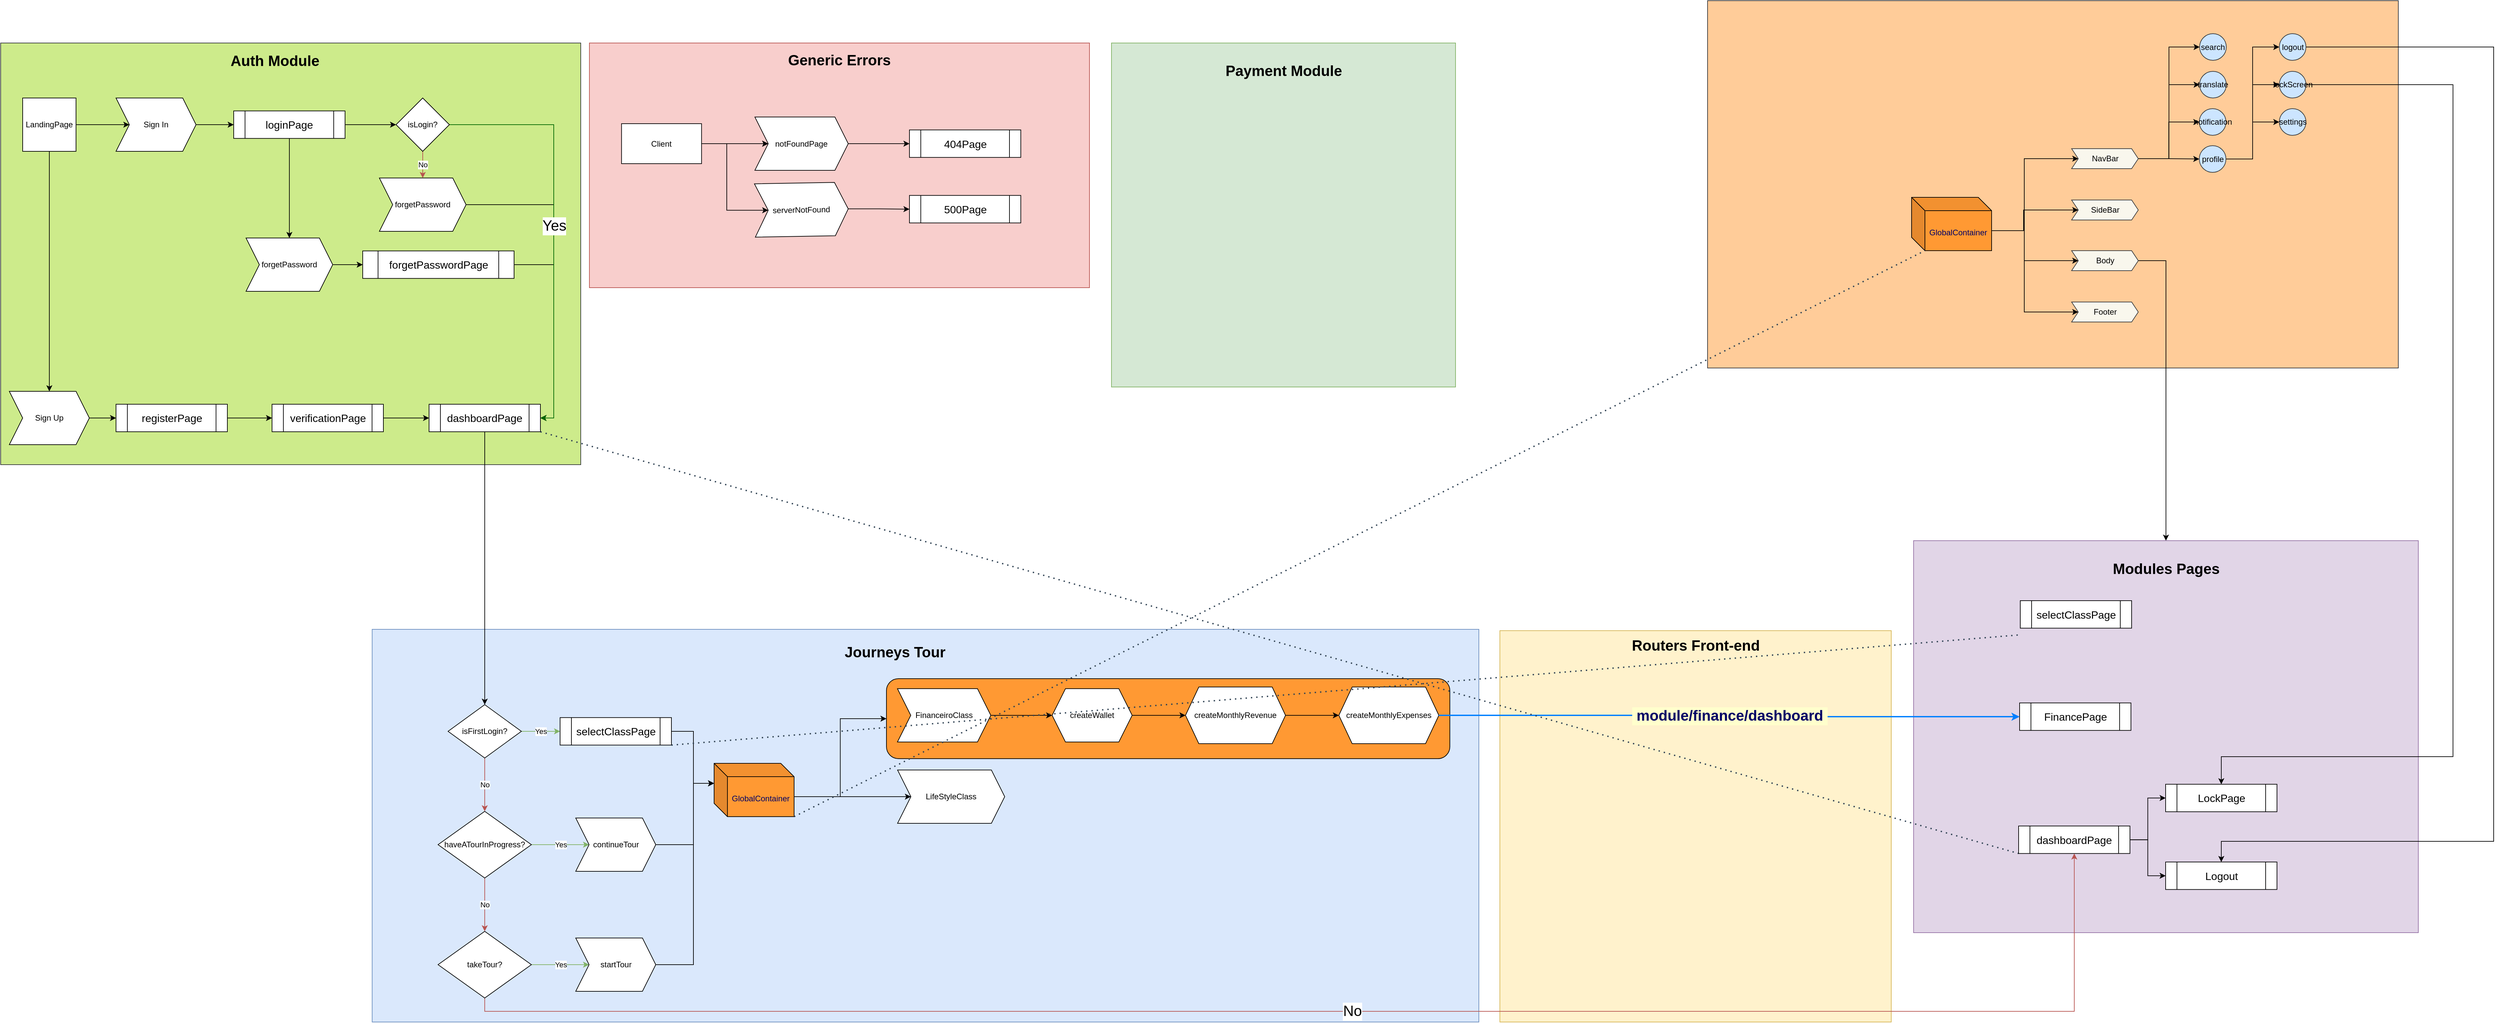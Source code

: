 <mxfile version="18.0.0" type="github">
  <diagram id="iAbyK8pKXisrJIql5Mq7" name="Page-1">
    <mxGraphModel dx="829" dy="1251" grid="0" gridSize="10" guides="1" tooltips="1" connect="1" arrows="1" fold="1" page="0" pageScale="1" pageWidth="827" pageHeight="1169" math="0" shadow="0">
      <root>
        <mxCell id="0" />
        <mxCell id="1" parent="0" />
        <mxCell id="l1szmI_GFWI639Pi0zfL-167" value="" style="rounded=0;whiteSpace=wrap;html=1;fontSize=12;fillColor=#ffcc99;strokeColor=#36393d;" vertex="1" parent="1">
          <mxGeometry x="2567" y="-106" width="1036" height="551" as="geometry" />
        </mxCell>
        <mxCell id="l1szmI_GFWI639Pi0zfL-116" value="" style="whiteSpace=wrap;html=1;fontSize=22;fillColor=#e1d5e7;strokeColor=#9673a6;" vertex="1" parent="1">
          <mxGeometry x="2876" y="704" width="757" height="588" as="geometry" />
        </mxCell>
        <mxCell id="l1szmI_GFWI639Pi0zfL-126" value="" style="group" vertex="1" connectable="0" parent="1">
          <mxGeometry x="890.0" y="-42.5" width="750.0" height="367" as="geometry" />
        </mxCell>
        <mxCell id="l1szmI_GFWI639Pi0zfL-72" value="" style="whiteSpace=wrap;html=1;fontSize=22;fillColor=#f8cecc;strokeColor=#b85450;" vertex="1" parent="l1szmI_GFWI639Pi0zfL-126">
          <mxGeometry width="750" height="367" as="geometry" />
        </mxCell>
        <mxCell id="l1szmI_GFWI639Pi0zfL-74" value="Generic Errors" style="text;html=1;strokeColor=none;fillColor=none;align=center;verticalAlign=middle;whiteSpace=wrap;rounded=0;fontSize=22;fontStyle=1" vertex="1" parent="l1szmI_GFWI639Pi0zfL-126">
          <mxGeometry x="168.179" y="11" width="413.641" height="30" as="geometry" />
        </mxCell>
        <mxCell id="l1szmI_GFWI639Pi0zfL-124" value="" style="group" vertex="1" connectable="0" parent="1">
          <mxGeometry x="2864" y="839" width="482" height="502" as="geometry" />
        </mxCell>
        <mxCell id="l1szmI_GFWI639Pi0zfL-76" value="FinancePage" style="shape=process;whiteSpace=wrap;html=1;backgroundOutline=1;fontSize=16;" vertex="1" parent="l1szmI_GFWI639Pi0zfL-124">
          <mxGeometry x="171" y="108.38" width="167" height="41.25" as="geometry" />
        </mxCell>
        <mxCell id="l1szmI_GFWI639Pi0zfL-123" value="" style="group" vertex="1" connectable="0" parent="1">
          <mxGeometry x="2270" y="839" width="587" height="587" as="geometry" />
        </mxCell>
        <mxCell id="l1szmI_GFWI639Pi0zfL-120" value="" style="whiteSpace=wrap;html=1;aspect=fixed;fontSize=22;fillColor=#fff2cc;strokeColor=#d6b656;" vertex="1" parent="l1szmI_GFWI639Pi0zfL-123">
          <mxGeometry x="-14.5" width="587" height="587" as="geometry" />
        </mxCell>
        <mxCell id="l1szmI_GFWI639Pi0zfL-121" value="Routers Front-end" style="text;html=1;strokeColor=none;fillColor=none;align=center;verticalAlign=middle;whiteSpace=wrap;rounded=0;fontSize=22;fontStyle=1" vertex="1" parent="l1szmI_GFWI639Pi0zfL-123">
          <mxGeometry x="168.75" y="7.63" width="220.5" height="30.37" as="geometry" />
        </mxCell>
        <mxCell id="l1szmI_GFWI639Pi0zfL-118" value="" style="group" vertex="1" connectable="0" parent="1">
          <mxGeometry x="1145" y="837" width="1079" height="589" as="geometry" />
        </mxCell>
        <mxCell id="l1szmI_GFWI639Pi0zfL-63" value="" style="whiteSpace=wrap;html=1;fillColor=#dae8fc;strokeColor=#6c8ebf;" vertex="1" parent="l1szmI_GFWI639Pi0zfL-118">
          <mxGeometry x="-580.823" width="1659.823" height="589" as="geometry" />
        </mxCell>
        <mxCell id="l1szmI_GFWI639Pi0zfL-64" value="Journeys Tour" style="text;html=1;strokeColor=none;fillColor=none;align=center;verticalAlign=middle;whiteSpace=wrap;rounded=0;fontSize=22;fontStyle=1" vertex="1" parent="l1szmI_GFWI639Pi0zfL-118">
          <mxGeometry x="-41.926" y="20" width="491.0" height="30" as="geometry" />
        </mxCell>
        <mxCell id="l1szmI_GFWI639Pi0zfL-42" value="LifeStyleClass" style="shape=step;perimeter=stepPerimeter;whiteSpace=wrap;html=1;fixedSize=1;" vertex="1" parent="l1szmI_GFWI639Pi0zfL-118">
          <mxGeometry x="207.166" y="211.01" width="160.702" height="80" as="geometry" />
        </mxCell>
        <mxCell id="l1szmI_GFWI639Pi0zfL-132" style="edgeStyle=orthogonalEdgeStyle;rounded=0;orthogonalLoop=1;jettySize=auto;html=1;exitX=0;exitY=0;exitDx=120.0;exitDy=50;exitPerimeter=0;entryX=0;entryY=0.5;entryDx=0;entryDy=0;labelBackgroundColor=#FFFFCC;fontSize=22;fontColor=#000066;strokeColor=#000000;strokeWidth=1;" edge="1" parent="l1szmI_GFWI639Pi0zfL-118" source="l1szmI_GFWI639Pi0zfL-131" target="l1szmI_GFWI639Pi0zfL-42">
          <mxGeometry relative="1" as="geometry" />
        </mxCell>
        <mxCell id="l1szmI_GFWI639Pi0zfL-131" value="&lt;font style=&quot;font-size: 12px;&quot;&gt;GlobalContainer&lt;/font&gt;" style="shape=cube;whiteSpace=wrap;html=1;boundedLbl=1;backgroundOutline=1;darkOpacity=0.05;darkOpacity2=0.1;fontSize=22;fontColor=#000066;fillColor=#FF9933;" vertex="1" parent="l1szmI_GFWI639Pi0zfL-118">
          <mxGeometry x="-68" y="201" width="120" height="80" as="geometry" />
        </mxCell>
        <mxCell id="l1szmI_GFWI639Pi0zfL-105" value="" style="group" vertex="1" connectable="0" parent="1">
          <mxGeometry x="7" y="-42.5" width="870" height="632.5" as="geometry" />
        </mxCell>
        <mxCell id="l1szmI_GFWI639Pi0zfL-66" value="" style="whiteSpace=wrap;html=1;fontSize=22;fillColor=#cdeb8b;strokeColor=#36393d;" vertex="1" parent="l1szmI_GFWI639Pi0zfL-105">
          <mxGeometry width="870" height="632.5" as="geometry" />
        </mxCell>
        <mxCell id="l1szmI_GFWI639Pi0zfL-67" value="Auth Module" style="text;html=1;strokeColor=none;fillColor=none;align=center;verticalAlign=middle;whiteSpace=wrap;rounded=0;fontSize=22;fontStyle=1" vertex="1" parent="l1szmI_GFWI639Pi0zfL-105">
          <mxGeometry x="203.923" y="12.55" width="415.155" height="30.119" as="geometry" />
        </mxCell>
        <mxCell id="l1szmI_GFWI639Pi0zfL-78" value="dashboardPage" style="shape=process;whiteSpace=wrap;html=1;backgroundOutline=1;fontSize=16;" vertex="1" parent="1">
          <mxGeometry x="649.5" y="499.37" width="167" height="41.25" as="geometry" />
        </mxCell>
        <mxCell id="l1szmI_GFWI639Pi0zfL-95" style="edgeStyle=orthogonalEdgeStyle;rounded=0;orthogonalLoop=1;jettySize=auto;html=1;exitX=1;exitY=0.5;exitDx=0;exitDy=0;entryX=0;entryY=0.5;entryDx=0;entryDy=0;fontSize=22;strokeWidth=1;" edge="1" parent="1" source="l1szmI_GFWI639Pi0zfL-88" target="l1szmI_GFWI639Pi0zfL-89">
          <mxGeometry relative="1" as="geometry" />
        </mxCell>
        <mxCell id="l1szmI_GFWI639Pi0zfL-88" value="registerPage" style="shape=process;whiteSpace=wrap;html=1;backgroundOutline=1;fontSize=16;" vertex="1" parent="1">
          <mxGeometry x="180" y="499.37" width="167" height="41.25" as="geometry" />
        </mxCell>
        <mxCell id="l1szmI_GFWI639Pi0zfL-96" style="edgeStyle=orthogonalEdgeStyle;rounded=0;orthogonalLoop=1;jettySize=auto;html=1;exitX=1;exitY=0.5;exitDx=0;exitDy=0;entryX=0;entryY=0.5;entryDx=0;entryDy=0;fontSize=22;strokeWidth=1;" edge="1" parent="1" source="l1szmI_GFWI639Pi0zfL-89" target="l1szmI_GFWI639Pi0zfL-78">
          <mxGeometry relative="1" as="geometry" />
        </mxCell>
        <mxCell id="l1szmI_GFWI639Pi0zfL-89" value="verificationPage" style="shape=process;whiteSpace=wrap;html=1;backgroundOutline=1;fontSize=16;" vertex="1" parent="1">
          <mxGeometry x="414" y="499.37" width="167" height="41.25" as="geometry" />
        </mxCell>
        <mxCell id="l1szmI_GFWI639Pi0zfL-90" value="loginPage" style="shape=process;whiteSpace=wrap;html=1;backgroundOutline=1;fontSize=16;" vertex="1" parent="1">
          <mxGeometry x="356.5" y="59.38" width="167" height="41.25" as="geometry" />
        </mxCell>
        <mxCell id="l1szmI_GFWI639Pi0zfL-99" style="edgeStyle=orthogonalEdgeStyle;rounded=0;orthogonalLoop=1;jettySize=auto;html=1;exitX=1;exitY=0.5;exitDx=0;exitDy=0;entryX=1;entryY=0.5;entryDx=0;entryDy=0;fontSize=22;strokeWidth=1;" edge="1" parent="1" source="l1szmI_GFWI639Pi0zfL-91" target="l1szmI_GFWI639Pi0zfL-78">
          <mxGeometry relative="1" as="geometry" />
        </mxCell>
        <mxCell id="l1szmI_GFWI639Pi0zfL-91" value="forgetPasswordPage" style="shape=process;whiteSpace=wrap;html=1;backgroundOutline=1;fontSize=16;" vertex="1" parent="1">
          <mxGeometry x="550" y="269.38" width="227" height="41.25" as="geometry" />
        </mxCell>
        <mxCell id="l1szmI_GFWI639Pi0zfL-22" value="&lt;span style=&quot;&quot;&gt;forgetPassword&lt;/span&gt;" style="shape=step;perimeter=stepPerimeter;whiteSpace=wrap;html=1;fixedSize=1;" vertex="1" parent="1">
          <mxGeometry x="575" y="160" width="130" height="80" as="geometry" />
        </mxCell>
        <mxCell id="l1szmI_GFWI639Pi0zfL-82" style="edgeStyle=orthogonalEdgeStyle;rounded=0;orthogonalLoop=1;jettySize=auto;html=1;exitX=1;exitY=0.5;exitDx=0;exitDy=0;entryX=1;entryY=0.5;entryDx=0;entryDy=0;fontSize=22;strokeWidth=1;" edge="1" parent="1" source="l1szmI_GFWI639Pi0zfL-22" target="l1szmI_GFWI639Pi0zfL-78">
          <mxGeometry relative="1" as="geometry" />
        </mxCell>
        <mxCell id="l1szmI_GFWI639Pi0zfL-3" value="" style="edgeStyle=orthogonalEdgeStyle;rounded=0;orthogonalLoop=1;jettySize=auto;html=1;" edge="1" parent="1" source="l1szmI_GFWI639Pi0zfL-1" target="l1szmI_GFWI639Pi0zfL-2">
          <mxGeometry relative="1" as="geometry" />
        </mxCell>
        <mxCell id="l1szmI_GFWI639Pi0zfL-5" value="" style="edgeStyle=orthogonalEdgeStyle;rounded=0;orthogonalLoop=1;jettySize=auto;html=1;" edge="1" parent="1" source="l1szmI_GFWI639Pi0zfL-1" target="l1szmI_GFWI639Pi0zfL-4">
          <mxGeometry relative="1" as="geometry" />
        </mxCell>
        <mxCell id="l1szmI_GFWI639Pi0zfL-1" value="LandingPage" style="whiteSpace=wrap;html=1;aspect=fixed;" vertex="1" parent="1">
          <mxGeometry x="40" y="40" width="80" height="80" as="geometry" />
        </mxCell>
        <mxCell id="l1szmI_GFWI639Pi0zfL-100" style="edgeStyle=orthogonalEdgeStyle;rounded=0;orthogonalLoop=1;jettySize=auto;html=1;exitX=1;exitY=0.5;exitDx=0;exitDy=0;fontSize=22;strokeWidth=1;" edge="1" parent="1" source="l1szmI_GFWI639Pi0zfL-2" target="l1szmI_GFWI639Pi0zfL-90">
          <mxGeometry relative="1" as="geometry" />
        </mxCell>
        <mxCell id="l1szmI_GFWI639Pi0zfL-2" value="Sign In" style="shape=step;perimeter=stepPerimeter;whiteSpace=wrap;html=1;fixedSize=1;" vertex="1" parent="1">
          <mxGeometry x="180" y="40" width="120" height="80" as="geometry" />
        </mxCell>
        <mxCell id="l1szmI_GFWI639Pi0zfL-7" value="" style="edgeStyle=orthogonalEdgeStyle;rounded=0;orthogonalLoop=1;jettySize=auto;html=1;" edge="1" parent="1" source="l1szmI_GFWI639Pi0zfL-4" target="l1szmI_GFWI639Pi0zfL-88">
          <mxGeometry relative="1" as="geometry">
            <mxPoint x="220" y="520" as="targetPoint" />
          </mxGeometry>
        </mxCell>
        <mxCell id="l1szmI_GFWI639Pi0zfL-4" value="Sign Up" style="shape=step;perimeter=stepPerimeter;whiteSpace=wrap;html=1;fixedSize=1;" vertex="1" parent="1">
          <mxGeometry x="20" y="480" width="120" height="80" as="geometry" />
        </mxCell>
        <mxCell id="l1szmI_GFWI639Pi0zfL-23" value="No" style="edgeStyle=orthogonalEdgeStyle;rounded=0;orthogonalLoop=1;jettySize=auto;html=1;fillColor=#f8cecc;strokeColor=#b85450;" edge="1" parent="1" source="l1szmI_GFWI639Pi0zfL-15" target="l1szmI_GFWI639Pi0zfL-22">
          <mxGeometry relative="1" as="geometry" />
        </mxCell>
        <mxCell id="l1szmI_GFWI639Pi0zfL-83" value="Yes" style="edgeStyle=orthogonalEdgeStyle;rounded=0;orthogonalLoop=1;jettySize=auto;html=1;exitX=1;exitY=0.5;exitDx=0;exitDy=0;entryX=1;entryY=0.5;entryDx=0;entryDy=0;fontSize=22;strokeWidth=1;fillColor=#d5e8d4;strokeColor=#006600;" edge="1" parent="1" source="l1szmI_GFWI639Pi0zfL-15" target="l1szmI_GFWI639Pi0zfL-78">
          <mxGeometry relative="1" as="geometry" />
        </mxCell>
        <mxCell id="l1szmI_GFWI639Pi0zfL-15" value="isLogin?" style="rhombus;whiteSpace=wrap;html=1;" vertex="1" parent="1">
          <mxGeometry x="600" y="40" width="80" height="80" as="geometry" />
        </mxCell>
        <mxCell id="l1szmI_GFWI639Pi0zfL-98" style="edgeStyle=orthogonalEdgeStyle;rounded=0;orthogonalLoop=1;jettySize=auto;html=1;exitX=1;exitY=0.5;exitDx=0;exitDy=0;entryX=0;entryY=0.5;entryDx=0;entryDy=0;fontSize=22;strokeWidth=1;" edge="1" parent="1" source="l1szmI_GFWI639Pi0zfL-18" target="l1szmI_GFWI639Pi0zfL-91">
          <mxGeometry relative="1" as="geometry" />
        </mxCell>
        <mxCell id="l1szmI_GFWI639Pi0zfL-18" value="forgetPassword" style="shape=step;perimeter=stepPerimeter;whiteSpace=wrap;html=1;fixedSize=1;" vertex="1" parent="1">
          <mxGeometry x="375" y="250" width="130" height="80" as="geometry" />
        </mxCell>
        <mxCell id="l1szmI_GFWI639Pi0zfL-29" value="Yes" style="edgeStyle=orthogonalEdgeStyle;rounded=0;orthogonalLoop=1;jettySize=auto;html=1;entryX=0;entryY=0.5;entryDx=0;entryDy=0;fillColor=#d5e8d4;strokeColor=#82b366;" edge="1" parent="1" source="l1szmI_GFWI639Pi0zfL-26" target="l1szmI_GFWI639Pi0zfL-93">
          <mxGeometry relative="1" as="geometry">
            <mxPoint x="863" y="990" as="targetPoint" />
          </mxGeometry>
        </mxCell>
        <mxCell id="l1szmI_GFWI639Pi0zfL-31" value="No" style="edgeStyle=orthogonalEdgeStyle;rounded=0;orthogonalLoop=1;jettySize=auto;html=1;fillColor=#f8cecc;strokeColor=#b85450;" edge="1" parent="1" source="l1szmI_GFWI639Pi0zfL-26" target="l1szmI_GFWI639Pi0zfL-30">
          <mxGeometry relative="1" as="geometry" />
        </mxCell>
        <mxCell id="l1szmI_GFWI639Pi0zfL-26" value="isFirstLogin?" style="rhombus;whiteSpace=wrap;html=1;" vertex="1" parent="1">
          <mxGeometry x="678" y="950" width="110" height="80" as="geometry" />
        </mxCell>
        <mxCell id="l1szmI_GFWI639Pi0zfL-33" value="Yes" style="edgeStyle=orthogonalEdgeStyle;rounded=0;orthogonalLoop=1;jettySize=auto;html=1;fillColor=#d5e8d4;strokeColor=#82b366;" edge="1" parent="1" source="l1szmI_GFWI639Pi0zfL-30" target="l1szmI_GFWI639Pi0zfL-32">
          <mxGeometry relative="1" as="geometry" />
        </mxCell>
        <mxCell id="l1szmI_GFWI639Pi0zfL-35" value="No" style="edgeStyle=orthogonalEdgeStyle;rounded=0;orthogonalLoop=1;jettySize=auto;html=1;fillColor=#f8cecc;strokeColor=#b85450;" edge="1" parent="1" source="l1szmI_GFWI639Pi0zfL-30" target="l1szmI_GFWI639Pi0zfL-34">
          <mxGeometry relative="1" as="geometry" />
        </mxCell>
        <mxCell id="l1szmI_GFWI639Pi0zfL-30" value="haveATourInProgress?" style="rhombus;whiteSpace=wrap;html=1;" vertex="1" parent="1">
          <mxGeometry x="663" y="1110" width="140" height="100" as="geometry" />
        </mxCell>
        <mxCell id="l1szmI_GFWI639Pi0zfL-106" style="edgeStyle=orthogonalEdgeStyle;rounded=0;orthogonalLoop=1;jettySize=auto;html=1;exitX=1;exitY=0.5;exitDx=0;exitDy=0;entryX=0;entryY=0;entryDx=0;entryDy=30;fontSize=16;strokeWidth=1;entryPerimeter=0;" edge="1" parent="1" source="l1szmI_GFWI639Pi0zfL-32" target="l1szmI_GFWI639Pi0zfL-131">
          <mxGeometry relative="1" as="geometry">
            <mxPoint x="1142.005" y="1139.01" as="targetPoint" />
            <Array as="points">
              <mxPoint x="1046" y="1160" />
              <mxPoint x="1046" y="1068" />
            </Array>
          </mxGeometry>
        </mxCell>
        <mxCell id="l1szmI_GFWI639Pi0zfL-32" value="continueTour" style="shape=step;perimeter=stepPerimeter;whiteSpace=wrap;html=1;fixedSize=1;" vertex="1" parent="1">
          <mxGeometry x="869.5" y="1120" width="120" height="80" as="geometry" />
        </mxCell>
        <mxCell id="l1szmI_GFWI639Pi0zfL-37" value="Yes" style="edgeStyle=orthogonalEdgeStyle;rounded=0;orthogonalLoop=1;jettySize=auto;html=1;fillColor=#d5e8d4;strokeColor=#82b366;" edge="1" parent="1" source="l1szmI_GFWI639Pi0zfL-34" target="l1szmI_GFWI639Pi0zfL-36">
          <mxGeometry relative="1" as="geometry" />
        </mxCell>
        <mxCell id="l1szmI_GFWI639Pi0zfL-125" value="No" style="edgeStyle=orthogonalEdgeStyle;rounded=0;orthogonalLoop=1;jettySize=auto;html=1;exitX=0.5;exitY=1;exitDx=0;exitDy=0;fontSize=22;strokeColor=#b85450;strokeWidth=1;fillColor=#f8cecc;" edge="1" parent="1" source="l1szmI_GFWI639Pi0zfL-34" target="l1szmI_GFWI639Pi0zfL-87">
          <mxGeometry relative="1" as="geometry" />
        </mxCell>
        <mxCell id="l1szmI_GFWI639Pi0zfL-34" value="takeTour?" style="rhombus;whiteSpace=wrap;html=1;" vertex="1" parent="1">
          <mxGeometry x="663" y="1290" width="140" height="100" as="geometry" />
        </mxCell>
        <mxCell id="l1szmI_GFWI639Pi0zfL-134" style="edgeStyle=orthogonalEdgeStyle;rounded=0;orthogonalLoop=1;jettySize=auto;html=1;exitX=1;exitY=0.5;exitDx=0;exitDy=0;entryX=0;entryY=0;entryDx=0;entryDy=30;entryPerimeter=0;labelBackgroundColor=#FFFFCC;fontSize=22;fontColor=#000066;strokeColor=#000000;strokeWidth=1;" edge="1" parent="1" source="l1szmI_GFWI639Pi0zfL-36" target="l1szmI_GFWI639Pi0zfL-131">
          <mxGeometry relative="1" as="geometry">
            <Array as="points">
              <mxPoint x="1046" y="1340" />
              <mxPoint x="1046" y="1068" />
            </Array>
          </mxGeometry>
        </mxCell>
        <mxCell id="l1szmI_GFWI639Pi0zfL-36" value="startTour" style="shape=step;perimeter=stepPerimeter;whiteSpace=wrap;html=1;fixedSize=1;" vertex="1" parent="1">
          <mxGeometry x="869.5" y="1300" width="120" height="80" as="geometry" />
        </mxCell>
        <mxCell id="l1szmI_GFWI639Pi0zfL-53" value="" style="edgeStyle=orthogonalEdgeStyle;rounded=0;orthogonalLoop=1;jettySize=auto;html=1;" edge="1" parent="1" source="l1szmI_GFWI639Pi0zfL-51" target="l1szmI_GFWI639Pi0zfL-52">
          <mxGeometry relative="1" as="geometry" />
        </mxCell>
        <mxCell id="l1szmI_GFWI639Pi0zfL-141" value="" style="edgeStyle=orthogonalEdgeStyle;rounded=0;orthogonalLoop=1;jettySize=auto;html=1;labelBackgroundColor=#FFFFCC;fontSize=12;fontColor=#000066;strokeColor=#000000;strokeWidth=1;" edge="1" parent="1" source="l1szmI_GFWI639Pi0zfL-51" target="l1szmI_GFWI639Pi0zfL-52">
          <mxGeometry relative="1" as="geometry" />
        </mxCell>
        <mxCell id="l1szmI_GFWI639Pi0zfL-147" style="edgeStyle=orthogonalEdgeStyle;rounded=0;orthogonalLoop=1;jettySize=auto;html=1;entryX=0;entryY=0.5;entryDx=0;entryDy=0;labelBackgroundColor=#FFFFCC;fontSize=12;fontColor=#000066;strokeColor=#000000;strokeWidth=1;" edge="1" parent="1" source="l1szmI_GFWI639Pi0zfL-51" target="l1szmI_GFWI639Pi0zfL-142">
          <mxGeometry relative="1" as="geometry">
            <Array as="points">
              <mxPoint x="1096" y="109" />
              <mxPoint x="1096" y="208" />
            </Array>
          </mxGeometry>
        </mxCell>
        <mxCell id="l1szmI_GFWI639Pi0zfL-51" value="Client" style="whiteSpace=wrap;html=1;" vertex="1" parent="1">
          <mxGeometry x="938.18" y="78.505" width="120" height="60" as="geometry" />
        </mxCell>
        <mxCell id="l1szmI_GFWI639Pi0zfL-103" style="edgeStyle=orthogonalEdgeStyle;rounded=0;orthogonalLoop=1;jettySize=auto;html=1;exitX=1;exitY=0.5;exitDx=0;exitDy=0;entryX=0;entryY=0.5;entryDx=0;entryDy=0;fontSize=16;strokeWidth=1;" edge="1" parent="1" source="l1szmI_GFWI639Pi0zfL-52" target="l1szmI_GFWI639Pi0zfL-92">
          <mxGeometry relative="1" as="geometry" />
        </mxCell>
        <mxCell id="l1szmI_GFWI639Pi0zfL-52" value="notFoundPage" style="shape=step;perimeter=stepPerimeter;whiteSpace=wrap;html=1;fixedSize=1;" vertex="1" parent="1">
          <mxGeometry x="1138.18" y="68.505" width="140" height="80" as="geometry" />
        </mxCell>
        <mxCell id="l1szmI_GFWI639Pi0zfL-80" style="edgeStyle=orthogonalEdgeStyle;rounded=0;orthogonalLoop=1;jettySize=auto;html=1;exitX=0.5;exitY=1;exitDx=0;exitDy=0;entryX=0.5;entryY=0;entryDx=0;entryDy=0;fontSize=22;strokeWidth=1;" edge="1" parent="1" source="l1szmI_GFWI639Pi0zfL-78" target="l1szmI_GFWI639Pi0zfL-26">
          <mxGeometry relative="1" as="geometry" />
        </mxCell>
        <mxCell id="l1szmI_GFWI639Pi0zfL-108" style="edgeStyle=orthogonalEdgeStyle;rounded=0;orthogonalLoop=1;jettySize=auto;html=1;exitX=1;exitY=0.5;exitDx=0;exitDy=0;entryX=0;entryY=0;entryDx=0;entryDy=30;fontSize=16;strokeWidth=1;entryPerimeter=0;" edge="1" parent="1" source="l1szmI_GFWI639Pi0zfL-93" target="l1szmI_GFWI639Pi0zfL-131">
          <mxGeometry relative="1" as="geometry">
            <mxPoint x="1087" y="1084.005" as="targetPoint" />
            <Array as="points">
              <mxPoint x="1046" y="990" />
              <mxPoint x="1046" y="1068" />
            </Array>
          </mxGeometry>
        </mxCell>
        <mxCell id="l1szmI_GFWI639Pi0zfL-93" value="selectClassPage" style="shape=process;whiteSpace=wrap;html=1;backgroundOutline=1;fontSize=16;" vertex="1" parent="1">
          <mxGeometry x="846" y="969.38" width="167" height="41.25" as="geometry" />
        </mxCell>
        <mxCell id="l1szmI_GFWI639Pi0zfL-101" style="edgeStyle=orthogonalEdgeStyle;rounded=0;orthogonalLoop=1;jettySize=auto;html=1;exitX=1;exitY=0.5;exitDx=0;exitDy=0;fontSize=22;strokeWidth=1;" edge="1" parent="1" source="l1szmI_GFWI639Pi0zfL-90" target="l1szmI_GFWI639Pi0zfL-15">
          <mxGeometry relative="1" as="geometry" />
        </mxCell>
        <mxCell id="l1szmI_GFWI639Pi0zfL-102" style="edgeStyle=orthogonalEdgeStyle;rounded=0;orthogonalLoop=1;jettySize=auto;html=1;exitX=0.5;exitY=1;exitDx=0;exitDy=0;fontSize=22;strokeWidth=1;" edge="1" parent="1" source="l1szmI_GFWI639Pi0zfL-90" target="l1szmI_GFWI639Pi0zfL-18">
          <mxGeometry relative="1" as="geometry" />
        </mxCell>
        <mxCell id="l1szmI_GFWI639Pi0zfL-112" value="" style="group" vertex="1" connectable="0" parent="1">
          <mxGeometry x="1673" y="-42.5" width="516" height="516" as="geometry" />
        </mxCell>
        <mxCell id="l1szmI_GFWI639Pi0zfL-110" value="" style="whiteSpace=wrap;html=1;aspect=fixed;fontSize=16;fillColor=#d5e8d4;strokeColor=#82b366;" vertex="1" parent="l1szmI_GFWI639Pi0zfL-112">
          <mxGeometry width="516" height="516" as="geometry" />
        </mxCell>
        <mxCell id="l1szmI_GFWI639Pi0zfL-111" value="&lt;font style=&quot;&quot;&gt;&lt;span style=&quot;font-size: 22px;&quot;&gt;&lt;b&gt;Payment&lt;/b&gt;&lt;/span&gt;&lt;b style=&quot;font-size: 22px;&quot;&gt;&amp;nbsp;Module&lt;/b&gt;&lt;/font&gt;" style="text;html=1;strokeColor=none;fillColor=none;align=center;verticalAlign=middle;whiteSpace=wrap;rounded=0;fontSize=16;" vertex="1" parent="l1szmI_GFWI639Pi0zfL-112">
          <mxGeometry x="129.5" y="28" width="257" height="28" as="geometry" />
        </mxCell>
        <mxCell id="l1szmI_GFWI639Pi0zfL-92" value="404Page" style="shape=process;whiteSpace=wrap;html=1;backgroundOutline=1;fontSize=16;" vertex="1" parent="1">
          <mxGeometry x="1370" y="87.88" width="167" height="41.25" as="geometry" />
        </mxCell>
        <mxCell id="l1szmI_GFWI639Pi0zfL-128" value="" style="group" vertex="1" connectable="0" parent="1">
          <mxGeometry x="1274" y="911" width="906.5" height="120" as="geometry" />
        </mxCell>
        <mxCell id="l1szmI_GFWI639Pi0zfL-71" value="" style="rounded=1;whiteSpace=wrap;html=1;fontSize=22;fillColor=#FF9933;" vertex="1" parent="l1szmI_GFWI639Pi0zfL-128">
          <mxGeometry x="61.5" width="845" height="120" as="geometry" />
        </mxCell>
        <mxCell id="l1szmI_GFWI639Pi0zfL-109" value="" style="group" vertex="1" connectable="0" parent="l1szmI_GFWI639Pi0zfL-128">
          <mxGeometry x="78" y="12.5" width="812" height="85" as="geometry" />
        </mxCell>
        <mxCell id="l1szmI_GFWI639Pi0zfL-40" value="FinanceiroClass" style="shape=step;perimeter=stepPerimeter;whiteSpace=wrap;html=1;fixedSize=1;" vertex="1" parent="l1szmI_GFWI639Pi0zfL-109">
          <mxGeometry y="2.5" width="140" height="80" as="geometry" />
        </mxCell>
        <mxCell id="l1szmI_GFWI639Pi0zfL-56" value="createWallet" style="shape=hexagon;perimeter=hexagonPerimeter2;whiteSpace=wrap;html=1;fixedSize=1;" vertex="1" parent="l1szmI_GFWI639Pi0zfL-109">
          <mxGeometry x="232" y="2.5" width="120" height="80" as="geometry" />
        </mxCell>
        <mxCell id="l1szmI_GFWI639Pi0zfL-58" value="createMonthlyRevenue" style="shape=hexagon;perimeter=hexagonPerimeter2;whiteSpace=wrap;html=1;fixedSize=1;" vertex="1" parent="l1szmI_GFWI639Pi0zfL-109">
          <mxGeometry x="432" width="150" height="85" as="geometry" />
        </mxCell>
        <mxCell id="l1szmI_GFWI639Pi0zfL-60" value="createMonthlyExpenses" style="shape=hexagon;perimeter=hexagonPerimeter2;whiteSpace=wrap;html=1;fixedSize=1;" vertex="1" parent="l1szmI_GFWI639Pi0zfL-109">
          <mxGeometry x="662" width="150" height="85" as="geometry" />
        </mxCell>
        <mxCell id="l1szmI_GFWI639Pi0zfL-57" value="" style="edgeStyle=orthogonalEdgeStyle;rounded=0;orthogonalLoop=1;jettySize=auto;html=1;" edge="1" parent="l1szmI_GFWI639Pi0zfL-109" source="l1szmI_GFWI639Pi0zfL-40" target="l1szmI_GFWI639Pi0zfL-56">
          <mxGeometry relative="1" as="geometry" />
        </mxCell>
        <mxCell id="l1szmI_GFWI639Pi0zfL-59" value="" style="edgeStyle=orthogonalEdgeStyle;rounded=0;orthogonalLoop=1;jettySize=auto;html=1;" edge="1" parent="l1szmI_GFWI639Pi0zfL-109" source="l1szmI_GFWI639Pi0zfL-56" target="l1szmI_GFWI639Pi0zfL-58">
          <mxGeometry relative="1" as="geometry" />
        </mxCell>
        <mxCell id="l1szmI_GFWI639Pi0zfL-61" value="" style="edgeStyle=orthogonalEdgeStyle;rounded=0;orthogonalLoop=1;jettySize=auto;html=1;" edge="1" parent="l1szmI_GFWI639Pi0zfL-109" source="l1szmI_GFWI639Pi0zfL-58" target="l1szmI_GFWI639Pi0zfL-60">
          <mxGeometry relative="1" as="geometry" />
        </mxCell>
        <mxCell id="l1szmI_GFWI639Pi0zfL-77" value="&amp;nbsp;module/finance/dashboard&amp;nbsp;" style="edgeStyle=orthogonalEdgeStyle;rounded=0;orthogonalLoop=1;jettySize=auto;html=1;exitX=1;exitY=0.5;exitDx=0;exitDy=0;fontSize=22;strokeWidth=2;strokeColor=#007FFF;fontStyle=1;fontColor=#000066;labelBackgroundColor=#FFFFCC;" edge="1" parent="1" source="l1szmI_GFWI639Pi0zfL-60" target="l1szmI_GFWI639Pi0zfL-76">
          <mxGeometry relative="1" as="geometry" />
        </mxCell>
        <mxCell id="l1szmI_GFWI639Pi0zfL-133" style="edgeStyle=orthogonalEdgeStyle;rounded=0;orthogonalLoop=1;jettySize=auto;html=1;exitX=0;exitY=0;exitDx=120.0;exitDy=50;exitPerimeter=0;entryX=0;entryY=0.5;entryDx=0;entryDy=0;labelBackgroundColor=#FFFFCC;fontSize=22;fontColor=#000066;strokeColor=#000000;strokeWidth=1;" edge="1" parent="1" source="l1szmI_GFWI639Pi0zfL-131" target="l1szmI_GFWI639Pi0zfL-71">
          <mxGeometry relative="1" as="geometry" />
        </mxCell>
        <mxCell id="l1szmI_GFWI639Pi0zfL-135" value="" style="endArrow=none;dashed=1;html=1;dashPattern=1 3;strokeWidth=2;rounded=0;labelBackgroundColor=#FFFFCC;fontSize=12;fontColor=#000066;entryX=0;entryY=1;entryDx=0;entryDy=0;fillColor=#647687;strokeColor=#314354;exitX=1;exitY=1;exitDx=0;exitDy=0;" edge="1" parent="1" source="l1szmI_GFWI639Pi0zfL-78" target="l1szmI_GFWI639Pi0zfL-87">
          <mxGeometry width="50" height="50" relative="1" as="geometry">
            <mxPoint x="2045" y="593" as="sourcePoint" />
            <mxPoint x="2095" y="543" as="targetPoint" />
          </mxGeometry>
        </mxCell>
        <mxCell id="l1szmI_GFWI639Pi0zfL-137" value="" style="endArrow=none;dashed=1;html=1;dashPattern=1 3;strokeWidth=2;rounded=0;labelBackgroundColor=#FFFFCC;fontSize=12;fontColor=#000066;entryX=0;entryY=1;entryDx=0;entryDy=0;fillColor=#647687;strokeColor=#314354;exitX=1;exitY=1;exitDx=0;exitDy=0;" edge="1" parent="1" source="l1szmI_GFWI639Pi0zfL-93">
          <mxGeometry width="50" height="50" relative="1" as="geometry">
            <mxPoint x="826.5" y="730.62" as="sourcePoint" />
            <mxPoint x="3036" y="845.25" as="targetPoint" />
          </mxGeometry>
        </mxCell>
        <mxCell id="l1szmI_GFWI639Pi0zfL-146" style="edgeStyle=orthogonalEdgeStyle;rounded=0;orthogonalLoop=1;jettySize=auto;html=1;exitX=1;exitY=0.5;exitDx=0;exitDy=0;entryX=0;entryY=0.5;entryDx=0;entryDy=0;labelBackgroundColor=#FFFFCC;fontSize=12;fontColor=#000066;strokeColor=#000000;strokeWidth=1;" edge="1" parent="1" source="l1szmI_GFWI639Pi0zfL-142" target="l1szmI_GFWI639Pi0zfL-144">
          <mxGeometry relative="1" as="geometry" />
        </mxCell>
        <mxCell id="l1szmI_GFWI639Pi0zfL-142" value="serverNotFound" style="shape=step;perimeter=stepPerimeter;whiteSpace=wrap;html=1;fixedSize=1;rotation=359;" vertex="1" parent="1">
          <mxGeometry x="1138.18" y="167.505" width="140" height="80" as="geometry" />
        </mxCell>
        <mxCell id="l1szmI_GFWI639Pi0zfL-144" value="500Page" style="shape=process;whiteSpace=wrap;html=1;backgroundOutline=1;fontSize=16;" vertex="1" parent="1">
          <mxGeometry x="1370" y="186.13" width="167" height="41.25" as="geometry" />
        </mxCell>
        <mxCell id="l1szmI_GFWI639Pi0zfL-148" value="LockPage" style="shape=process;whiteSpace=wrap;html=1;backgroundOutline=1;fontSize=16;" vertex="1" parent="1">
          <mxGeometry x="3254" y="1069.38" width="167" height="41.25" as="geometry" />
        </mxCell>
        <mxCell id="l1szmI_GFWI639Pi0zfL-150" style="edgeStyle=orthogonalEdgeStyle;rounded=0;orthogonalLoop=1;jettySize=auto;html=1;exitX=1;exitY=0.5;exitDx=0;exitDy=0;entryX=0;entryY=0.5;entryDx=0;entryDy=0;labelBackgroundColor=#FFFFCC;fontSize=12;fontColor=#000066;strokeColor=#000000;strokeWidth=1;" edge="1" parent="1" source="l1szmI_GFWI639Pi0zfL-87" target="l1szmI_GFWI639Pi0zfL-148">
          <mxGeometry relative="1" as="geometry" />
        </mxCell>
        <mxCell id="l1szmI_GFWI639Pi0zfL-163" style="edgeStyle=orthogonalEdgeStyle;rounded=0;orthogonalLoop=1;jettySize=auto;html=1;exitX=0;exitY=0;exitDx=120;exitDy=50;exitPerimeter=0;entryX=0;entryY=0.5;entryDx=10;entryDy=0;entryPerimeter=0;labelBackgroundColor=#FFFFCC;fontSize=12;fontColor=#000066;strokeColor=#000000;strokeWidth=1;" edge="1" parent="1" source="l1szmI_GFWI639Pi0zfL-151" target="l1szmI_GFWI639Pi0zfL-152">
          <mxGeometry relative="1" as="geometry">
            <Array as="points">
              <mxPoint x="3042" y="239" />
              <mxPoint x="3042" y="131" />
            </Array>
          </mxGeometry>
        </mxCell>
        <mxCell id="l1szmI_GFWI639Pi0zfL-164" style="edgeStyle=orthogonalEdgeStyle;rounded=0;orthogonalLoop=1;jettySize=auto;html=1;exitX=0;exitY=0;exitDx=120;exitDy=50;exitPerimeter=0;entryX=0;entryY=0.5;entryDx=10;entryDy=0;entryPerimeter=0;labelBackgroundColor=#FFFFCC;fontSize=12;fontColor=#000066;strokeColor=#000000;strokeWidth=1;" edge="1" parent="1" source="l1szmI_GFWI639Pi0zfL-151" target="l1szmI_GFWI639Pi0zfL-153">
          <mxGeometry relative="1" as="geometry">
            <Array as="points">
              <mxPoint x="3041" y="239" />
              <mxPoint x="3041" y="208" />
            </Array>
          </mxGeometry>
        </mxCell>
        <mxCell id="l1szmI_GFWI639Pi0zfL-165" style="edgeStyle=orthogonalEdgeStyle;rounded=0;orthogonalLoop=1;jettySize=auto;html=1;exitX=0;exitY=0;exitDx=120;exitDy=50;exitPerimeter=0;entryX=0;entryY=0.5;entryDx=10;entryDy=0;entryPerimeter=0;labelBackgroundColor=#FFFFCC;fontSize=12;fontColor=#000066;strokeColor=#000000;strokeWidth=1;" edge="1" parent="1" source="l1szmI_GFWI639Pi0zfL-151" target="l1szmI_GFWI639Pi0zfL-155">
          <mxGeometry relative="1" as="geometry">
            <Array as="points">
              <mxPoint x="3042" y="239" />
              <mxPoint x="3042" y="284" />
            </Array>
          </mxGeometry>
        </mxCell>
        <mxCell id="l1szmI_GFWI639Pi0zfL-166" style="edgeStyle=orthogonalEdgeStyle;rounded=0;orthogonalLoop=1;jettySize=auto;html=1;exitX=0;exitY=0;exitDx=120;exitDy=50;exitPerimeter=0;entryX=0;entryY=0.5;entryDx=10;entryDy=0;entryPerimeter=0;labelBackgroundColor=#FFFFCC;fontSize=12;fontColor=#000066;strokeColor=#000000;strokeWidth=1;" edge="1" parent="1" source="l1szmI_GFWI639Pi0zfL-151" target="l1szmI_GFWI639Pi0zfL-157">
          <mxGeometry relative="1" as="geometry">
            <Array as="points">
              <mxPoint x="3042" y="239" />
              <mxPoint x="3042" y="361" />
            </Array>
          </mxGeometry>
        </mxCell>
        <mxCell id="l1szmI_GFWI639Pi0zfL-151" value="&lt;font style=&quot;font-size: 12px;&quot;&gt;GlobalContainer&lt;/font&gt;" style="shape=cube;whiteSpace=wrap;html=1;boundedLbl=1;backgroundOutline=1;darkOpacity=0.05;darkOpacity2=0.1;fontSize=22;fontColor=#000066;fillColor=#FF9933;" vertex="1" parent="1">
          <mxGeometry x="2873" y="189" width="120" height="80" as="geometry" />
        </mxCell>
        <mxCell id="l1szmI_GFWI639Pi0zfL-171" style="edgeStyle=orthogonalEdgeStyle;rounded=0;orthogonalLoop=1;jettySize=auto;html=1;exitX=1;exitY=0.5;exitDx=0;exitDy=0;exitPerimeter=0;entryX=0;entryY=0.5;entryDx=0;entryDy=0;labelBackgroundColor=#FFFFCC;fontSize=12;fontColor=#000066;strokeColor=#000000;strokeWidth=1;" edge="1" parent="1" source="l1szmI_GFWI639Pi0zfL-152" target="l1szmI_GFWI639Pi0zfL-170">
          <mxGeometry relative="1" as="geometry" />
        </mxCell>
        <mxCell id="l1szmI_GFWI639Pi0zfL-174" style="edgeStyle=orthogonalEdgeStyle;rounded=0;orthogonalLoop=1;jettySize=auto;html=1;exitX=1;exitY=0.5;exitDx=0;exitDy=0;exitPerimeter=0;entryX=0;entryY=0.5;entryDx=0;entryDy=0;labelBackgroundColor=#FFFFCC;fontSize=12;fontColor=#000066;strokeColor=#000000;strokeWidth=1;" edge="1" parent="1" source="l1szmI_GFWI639Pi0zfL-152" target="l1szmI_GFWI639Pi0zfL-172">
          <mxGeometry relative="1" as="geometry" />
        </mxCell>
        <mxCell id="l1szmI_GFWI639Pi0zfL-179" style="edgeStyle=orthogonalEdgeStyle;rounded=0;orthogonalLoop=1;jettySize=auto;html=1;exitX=1;exitY=0.5;exitDx=0;exitDy=0;exitPerimeter=0;labelBackgroundColor=#FFFFCC;fontSize=12;fontColor=#000066;strokeColor=#000000;strokeWidth=1;" edge="1" parent="1" source="l1szmI_GFWI639Pi0zfL-152" target="l1szmI_GFWI639Pi0zfL-177">
          <mxGeometry relative="1" as="geometry" />
        </mxCell>
        <mxCell id="l1szmI_GFWI639Pi0zfL-180" style="edgeStyle=orthogonalEdgeStyle;rounded=0;orthogonalLoop=1;jettySize=auto;html=1;exitX=1;exitY=0.5;exitDx=0;exitDy=0;exitPerimeter=0;entryX=0;entryY=0.5;entryDx=0;entryDy=0;labelBackgroundColor=#FFFFCC;fontSize=12;fontColor=#000066;strokeColor=#000000;strokeWidth=1;" edge="1" parent="1" source="l1szmI_GFWI639Pi0zfL-152" target="l1szmI_GFWI639Pi0zfL-175">
          <mxGeometry relative="1" as="geometry" />
        </mxCell>
        <mxCell id="l1szmI_GFWI639Pi0zfL-152" value="NavBar" style="html=1;shadow=0;dashed=0;align=center;verticalAlign=middle;shape=mxgraph.arrows2.arrow;dy=0;dx=10;notch=10;fontSize=12;fillColor=#f9f7ed;strokeColor=#36393d;" vertex="1" parent="1">
          <mxGeometry x="3113" y="116" width="100" height="30" as="geometry" />
        </mxCell>
        <mxCell id="l1szmI_GFWI639Pi0zfL-114" value="Modules Pages" style="text;html=1;strokeColor=none;fillColor=none;align=center;verticalAlign=middle;whiteSpace=wrap;rounded=0;fontSize=22;fontStyle=1" vertex="1" parent="1">
          <mxGeometry x="3156.5" y="732" width="196" height="29" as="geometry" />
        </mxCell>
        <mxCell id="l1szmI_GFWI639Pi0zfL-136" value="selectClassPage" style="shape=process;whiteSpace=wrap;html=1;backgroundOutline=1;fontSize=16;" vertex="1" parent="1">
          <mxGeometry x="3036" y="794" width="167" height="41.25" as="geometry" />
        </mxCell>
        <mxCell id="l1szmI_GFWI639Pi0zfL-197" style="edgeStyle=orthogonalEdgeStyle;rounded=0;orthogonalLoop=1;jettySize=auto;html=1;exitX=1;exitY=0.5;exitDx=0;exitDy=0;entryX=0;entryY=0.5;entryDx=0;entryDy=0;labelBackgroundColor=#FFFFCC;fontSize=12;fontColor=#000066;strokeColor=#000000;strokeWidth=1;" edge="1" parent="1" source="l1szmI_GFWI639Pi0zfL-87" target="l1szmI_GFWI639Pi0zfL-139">
          <mxGeometry relative="1" as="geometry" />
        </mxCell>
        <mxCell id="l1szmI_GFWI639Pi0zfL-87" value="dashboardPage" style="shape=process;whiteSpace=wrap;html=1;backgroundOutline=1;fontSize=16;" vertex="1" parent="1">
          <mxGeometry x="3033.5" y="1132" width="167" height="41.25" as="geometry" />
        </mxCell>
        <mxCell id="l1szmI_GFWI639Pi0zfL-139" value="Logout" style="shape=process;whiteSpace=wrap;html=1;backgroundOutline=1;fontSize=16;" vertex="1" parent="1">
          <mxGeometry x="3254" y="1186" width="167" height="41.25" as="geometry" />
        </mxCell>
        <mxCell id="l1szmI_GFWI639Pi0zfL-169" style="edgeStyle=orthogonalEdgeStyle;rounded=0;orthogonalLoop=1;jettySize=auto;html=1;exitX=1;exitY=0.5;exitDx=0;exitDy=0;exitPerimeter=0;entryX=0.5;entryY=0;entryDx=0;entryDy=0;labelBackgroundColor=#FFFFCC;fontSize=12;fontColor=#000066;strokeColor=#000000;strokeWidth=1;" edge="1" parent="1" source="l1szmI_GFWI639Pi0zfL-155" target="l1szmI_GFWI639Pi0zfL-116">
          <mxGeometry relative="1" as="geometry" />
        </mxCell>
        <mxCell id="l1szmI_GFWI639Pi0zfL-155" value="Body" style="html=1;shadow=0;dashed=0;align=center;verticalAlign=middle;shape=mxgraph.arrows2.arrow;dy=0;dx=10;notch=10;fontSize=12;fillColor=#f9f7ed;strokeColor=#36393d;" vertex="1" parent="1">
          <mxGeometry x="3113" y="269" width="100" height="30" as="geometry" />
        </mxCell>
        <mxCell id="l1szmI_GFWI639Pi0zfL-153" value="SideBar" style="html=1;shadow=0;dashed=0;align=center;verticalAlign=middle;shape=mxgraph.arrows2.arrow;dy=0;dx=10;notch=10;fontSize=12;fillColor=#f9f7ed;strokeColor=#36393d;" vertex="1" parent="1">
          <mxGeometry x="3113" y="193" width="100" height="30" as="geometry" />
        </mxCell>
        <mxCell id="l1szmI_GFWI639Pi0zfL-157" value="Footer" style="html=1;shadow=0;dashed=0;align=center;verticalAlign=middle;shape=mxgraph.arrows2.arrow;dy=0;dx=10;notch=10;fontSize=12;fillColor=#f9f7ed;strokeColor=#36393d;" vertex="1" parent="1">
          <mxGeometry x="3113" y="346" width="100" height="30" as="geometry" />
        </mxCell>
        <mxCell id="l1szmI_GFWI639Pi0zfL-170" value="search" style="ellipse;whiteSpace=wrap;html=1;fontSize=12;fillColor=#cce5ff;strokeColor=#36393d;" vertex="1" parent="1">
          <mxGeometry x="3305" y="-56.49" width="40" height="40" as="geometry" />
        </mxCell>
        <mxCell id="l1szmI_GFWI639Pi0zfL-172" value="translate" style="ellipse;whiteSpace=wrap;html=1;fontSize=12;fillColor=#cce5ff;strokeColor=#36393d;" vertex="1" parent="1">
          <mxGeometry x="3305" width="40" height="40" as="geometry" />
        </mxCell>
        <mxCell id="l1szmI_GFWI639Pi0zfL-175" value="notification" style="ellipse;whiteSpace=wrap;html=1;fontSize=12;fillColor=#cce5ff;strokeColor=#36393d;" vertex="1" parent="1">
          <mxGeometry x="3304.5" y="56" width="40" height="40" as="geometry" />
        </mxCell>
        <mxCell id="l1szmI_GFWI639Pi0zfL-192" style="edgeStyle=orthogonalEdgeStyle;rounded=0;orthogonalLoop=1;jettySize=auto;html=1;exitX=1;exitY=0.5;exitDx=0;exitDy=0;entryX=0;entryY=0.5;entryDx=0;entryDy=0;labelBackgroundColor=#FFFFCC;fontSize=12;fontColor=#000066;strokeColor=#000000;strokeWidth=1;" edge="1" parent="1" source="l1szmI_GFWI639Pi0zfL-177" target="l1szmI_GFWI639Pi0zfL-186">
          <mxGeometry relative="1" as="geometry" />
        </mxCell>
        <mxCell id="l1szmI_GFWI639Pi0zfL-193" style="edgeStyle=orthogonalEdgeStyle;rounded=0;orthogonalLoop=1;jettySize=auto;html=1;exitX=1;exitY=0.5;exitDx=0;exitDy=0;entryX=0;entryY=0.5;entryDx=0;entryDy=0;labelBackgroundColor=#FFFFCC;fontSize=12;fontColor=#000066;strokeColor=#000000;strokeWidth=1;" edge="1" parent="1" source="l1szmI_GFWI639Pi0zfL-177" target="l1szmI_GFWI639Pi0zfL-188">
          <mxGeometry relative="1" as="geometry" />
        </mxCell>
        <mxCell id="l1szmI_GFWI639Pi0zfL-194" style="edgeStyle=orthogonalEdgeStyle;rounded=0;orthogonalLoop=1;jettySize=auto;html=1;exitX=1;exitY=0.5;exitDx=0;exitDy=0;entryX=0;entryY=0.5;entryDx=0;entryDy=0;labelBackgroundColor=#FFFFCC;fontSize=12;fontColor=#000066;strokeColor=#000000;strokeWidth=1;" edge="1" parent="1" source="l1szmI_GFWI639Pi0zfL-177" target="l1szmI_GFWI639Pi0zfL-190">
          <mxGeometry relative="1" as="geometry" />
        </mxCell>
        <mxCell id="l1szmI_GFWI639Pi0zfL-177" value="profile" style="ellipse;whiteSpace=wrap;html=1;fontSize=12;fillColor=#cce5ff;strokeColor=#36393d;" vertex="1" parent="1">
          <mxGeometry x="3304.5" y="111.51" width="40" height="40" as="geometry" />
        </mxCell>
        <mxCell id="l1szmI_GFWI639Pi0zfL-181" value="" style="endArrow=none;dashed=1;html=1;dashPattern=1 3;strokeWidth=2;rounded=0;labelBackgroundColor=#FFFFCC;fontSize=12;fontColor=#000066;entryX=0;entryY=0;entryDx=20;entryDy=80;fillColor=#647687;strokeColor=#314354;exitX=1;exitY=1;exitDx=0;exitDy=0;exitPerimeter=0;entryPerimeter=0;" edge="1" parent="1" source="l1szmI_GFWI639Pi0zfL-131" target="l1szmI_GFWI639Pi0zfL-151">
          <mxGeometry width="50" height="50" relative="1" as="geometry">
            <mxPoint x="826.5" y="550.62" as="sourcePoint" />
            <mxPoint x="3043.5" y="1003.25" as="targetPoint" />
          </mxGeometry>
        </mxCell>
        <mxCell id="l1szmI_GFWI639Pi0zfL-186" value="settings" style="ellipse;whiteSpace=wrap;html=1;fontSize=12;fillColor=#cce5ff;strokeColor=#36393d;" vertex="1" parent="1">
          <mxGeometry x="3424.5" y="56" width="40" height="40" as="geometry" />
        </mxCell>
        <mxCell id="l1szmI_GFWI639Pi0zfL-198" style="edgeStyle=orthogonalEdgeStyle;rounded=0;orthogonalLoop=1;jettySize=auto;html=1;exitX=1;exitY=0.5;exitDx=0;exitDy=0;labelBackgroundColor=#FFFFCC;fontSize=12;fontColor=#000066;strokeColor=#000000;strokeWidth=1;entryX=0.5;entryY=0;entryDx=0;entryDy=0;" edge="1" parent="1" source="l1szmI_GFWI639Pi0zfL-188" target="l1szmI_GFWI639Pi0zfL-148">
          <mxGeometry relative="1" as="geometry">
            <Array as="points">
              <mxPoint x="3685" y="20" />
              <mxPoint x="3685" y="1028" />
              <mxPoint x="3338" y="1028" />
            </Array>
          </mxGeometry>
        </mxCell>
        <mxCell id="l1szmI_GFWI639Pi0zfL-188" value="lockScreen" style="ellipse;whiteSpace=wrap;html=1;fontSize=12;fillColor=#cce5ff;strokeColor=#36393d;" vertex="1" parent="1">
          <mxGeometry x="3424.5" width="40" height="40" as="geometry" />
        </mxCell>
        <mxCell id="l1szmI_GFWI639Pi0zfL-195" style="edgeStyle=orthogonalEdgeStyle;rounded=0;orthogonalLoop=1;jettySize=auto;html=1;exitX=1;exitY=0.5;exitDx=0;exitDy=0;entryX=0.5;entryY=0;entryDx=0;entryDy=0;labelBackgroundColor=#FFFFCC;fontSize=12;fontColor=#000066;strokeColor=#000000;strokeWidth=1;" edge="1" parent="1" source="l1szmI_GFWI639Pi0zfL-190" target="l1szmI_GFWI639Pi0zfL-139">
          <mxGeometry relative="1" as="geometry">
            <Array as="points">
              <mxPoint x="3746" y="-36" />
              <mxPoint x="3746" y="1155" />
              <mxPoint x="3338" y="1155" />
            </Array>
          </mxGeometry>
        </mxCell>
        <mxCell id="l1szmI_GFWI639Pi0zfL-190" value="logout" style="ellipse;whiteSpace=wrap;html=1;fontSize=12;fillColor=#cce5ff;strokeColor=#36393d;" vertex="1" parent="1">
          <mxGeometry x="3424.5" y="-56.49" width="40" height="40" as="geometry" />
        </mxCell>
      </root>
    </mxGraphModel>
  </diagram>
</mxfile>
